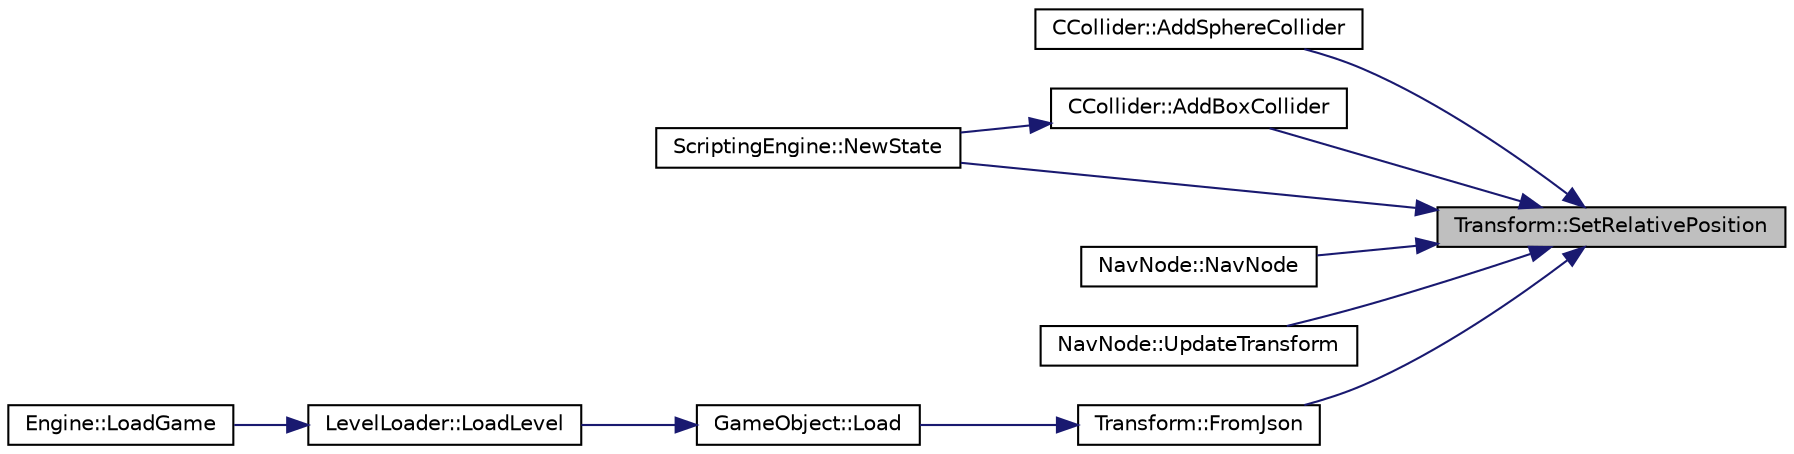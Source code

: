 digraph "Transform::SetRelativePosition"
{
 // LATEX_PDF_SIZE
  edge [fontname="Helvetica",fontsize="10",labelfontname="Helvetica",labelfontsize="10"];
  node [fontname="Helvetica",fontsize="10",shape=record];
  rankdir="RL";
  Node268 [label="Transform::SetRelativePosition",height=0.2,width=0.4,color="black", fillcolor="grey75", style="filled", fontcolor="black",tooltip=" "];
  Node268 -> Node269 [dir="back",color="midnightblue",fontsize="10",style="solid",fontname="Helvetica"];
  Node269 [label="CCollider::AddSphereCollider",height=0.2,width=0.4,color="black", fillcolor="white", style="filled",URL="$class_c_collider.html#a91128fd433827c827bc5203ee8726566",tooltip=" "];
  Node268 -> Node270 [dir="back",color="midnightblue",fontsize="10",style="solid",fontname="Helvetica"];
  Node270 [label="CCollider::AddBoxCollider",height=0.2,width=0.4,color="black", fillcolor="white", style="filled",URL="$class_c_collider.html#adca8e0e6782b9230cff2473a50c90e7d",tooltip="Creates a box collider around the object. Can either be automatically resized to fit the object,..."];
  Node270 -> Node271 [dir="back",color="midnightblue",fontsize="10",style="solid",fontname="Helvetica"];
  Node271 [label="ScriptingEngine::NewState",height=0.2,width=0.4,color="black", fillcolor="white", style="filled",URL="$class_scripting_engine.html#a125a0c206da8e74b8f6664c4e523606a",tooltip="Sets up the engine with initial processes and variables and exposes engine functionality to lua."];
  Node268 -> Node272 [dir="back",color="midnightblue",fontsize="10",style="solid",fontname="Helvetica"];
  Node272 [label="NavNode::NavNode",height=0.2,width=0.4,color="black", fillcolor="white", style="filled",URL="$class_nav_node.html#a29d44058fea238d49158ab823deda521",tooltip="Default constructor."];
  Node268 -> Node273 [dir="back",color="midnightblue",fontsize="10",style="solid",fontname="Helvetica"];
  Node273 [label="NavNode::UpdateTransform",height=0.2,width=0.4,color="black", fillcolor="white", style="filled",URL="$class_nav_node.html#acefbec991efd535f64c964929532c88e",tooltip="Transform Updater."];
  Node268 -> Node271 [dir="back",color="midnightblue",fontsize="10",style="solid",fontname="Helvetica"];
  Node268 -> Node274 [dir="back",color="midnightblue",fontsize="10",style="solid",fontname="Helvetica"];
  Node274 [label="Transform::FromJson",height=0.2,width=0.4,color="black", fillcolor="white", style="filled",URL="$class_transform.html#a55390da2160d0cac9951401756e752b7",tooltip="loads the transform from JSON"];
  Node274 -> Node275 [dir="back",color="midnightblue",fontsize="10",style="solid",fontname="Helvetica"];
  Node275 [label="GameObject::Load",height=0.2,width=0.4,color="black", fillcolor="white", style="filled",URL="$class_game_object.html#a45246aaee43206b87c40ef6fdc06111b",tooltip="loads the object from saved state"];
  Node275 -> Node276 [dir="back",color="midnightblue",fontsize="10",style="solid",fontname="Helvetica"];
  Node276 [label="LevelLoader::LoadLevel",height=0.2,width=0.4,color="black", fillcolor="white", style="filled",URL="$class_level_loader.html#ac733be25eccf37abb958dd8e9547599b",tooltip="Load Current Level."];
  Node276 -> Node277 [dir="back",color="midnightblue",fontsize="10",style="solid",fontname="Helvetica"];
  Node277 [label="Engine::LoadGame",height=0.2,width=0.4,color="black", fillcolor="white", style="filled",URL="$class_engine.html#abde21e1bd9d8f467a5d8b464d8bb1ca2",tooltip="loads the game from saved state"];
}
